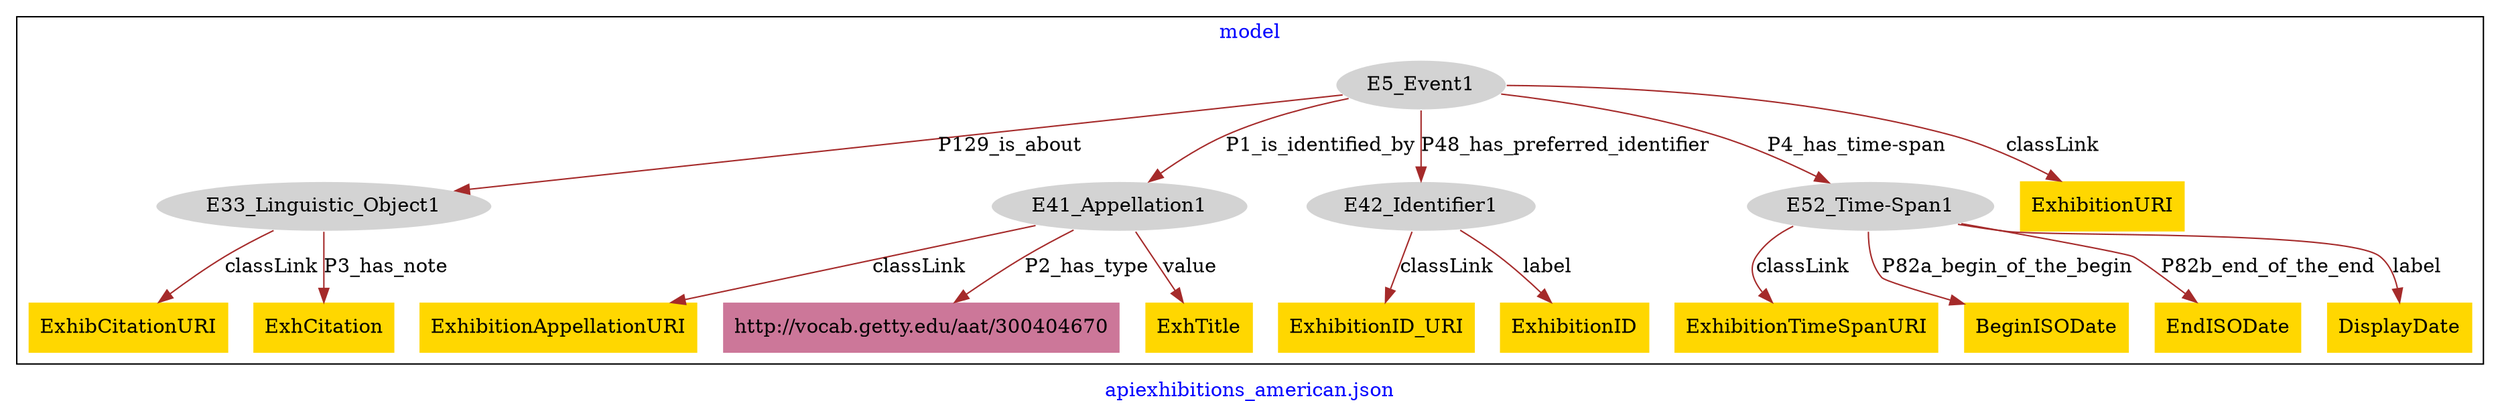 digraph n0 {
fontcolor="blue"
remincross="true"
label="apiexhibitions_american.json"
subgraph cluster {
label="model"
n2[style="filled",color="white",fillcolor="lightgray",label="E33_Linguistic_Object1"];
n3[shape="plaintext",style="filled",fillcolor="gold",label="ExhibCitationURI"];
n4[shape="plaintext",style="filled",fillcolor="gold",label="ExhCitation"];
n5[style="filled",color="white",fillcolor="lightgray",label="E41_Appellation1"];
n6[shape="plaintext",style="filled",fillcolor="gold",label="ExhibitionAppellationURI"];
n7[shape="plaintext",style="filled",fillcolor="#CC7799",label="http://vocab.getty.edu/aat/300404670"];
n8[shape="plaintext",style="filled",fillcolor="gold",label="ExhTitle"];
n9[style="filled",color="white",fillcolor="lightgray",label="E42_Identifier1"];
n10[shape="plaintext",style="filled",fillcolor="gold",label="ExhibitionID_URI"];
n11[shape="plaintext",style="filled",fillcolor="gold",label="ExhibitionID"];
n12[style="filled",color="white",fillcolor="lightgray",label="E52_Time-Span1"];
n13[shape="plaintext",style="filled",fillcolor="gold",label="ExhibitionTimeSpanURI"];
n14[shape="plaintext",style="filled",fillcolor="gold",label="BeginISODate"];
n15[shape="plaintext",style="filled",fillcolor="gold",label="EndISODate"];
n16[shape="plaintext",style="filled",fillcolor="gold",label="DisplayDate"];
n17[style="filled",color="white",fillcolor="lightgray",label="E5_Event1"];
n18[shape="plaintext",style="filled",fillcolor="gold",label="ExhibitionURI"];
}
n2 -> n3[color="brown",fontcolor="black",label="classLink"]
n2 -> n4[color="brown",fontcolor="black",label="P3_has_note"]
n5 -> n6[color="brown",fontcolor="black",label="classLink"]
n5 -> n7[color="brown",fontcolor="black",label="P2_has_type"]
n5 -> n8[color="brown",fontcolor="black",label="value"]
n9 -> n10[color="brown",fontcolor="black",label="classLink"]
n9 -> n11[color="brown",fontcolor="black",label="label"]
n12 -> n13[color="brown",fontcolor="black",label="classLink"]
n12 -> n14[color="brown",fontcolor="black",label="P82a_begin_of_the_begin"]
n12 -> n15[color="brown",fontcolor="black",label="P82b_end_of_the_end"]
n12 -> n16[color="brown",fontcolor="black",label="label"]
n17 -> n18[color="brown",fontcolor="black",label="classLink"]
n17 -> n2[color="brown",fontcolor="black",label="P129_is_about"]
n17 -> n5[color="brown",fontcolor="black",label="P1_is_identified_by"]
n17 -> n9[color="brown",fontcolor="black",label="P48_has_preferred_identifier"]
n17 -> n12[color="brown",fontcolor="black",label="P4_has_time-span"]
}
